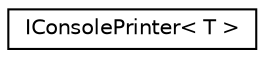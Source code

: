 digraph "Graphical Class Hierarchy"
{
 // INTERACTIVE_SVG=YES
 // LATEX_PDF_SIZE
  edge [fontname="Helvetica",fontsize="10",labelfontname="Helvetica",labelfontsize="10"];
  node [fontname="Helvetica",fontsize="10",shape=record];
  rankdir="LR";
  Node0 [label="IConsolePrinter\< T \>",height=0.2,width=0.4,color="black", fillcolor="white", style="filled",URL="$interfaceIConsolePrinter.html",tooltip="Interfáz para mostrar datos por pantalla."];
}
